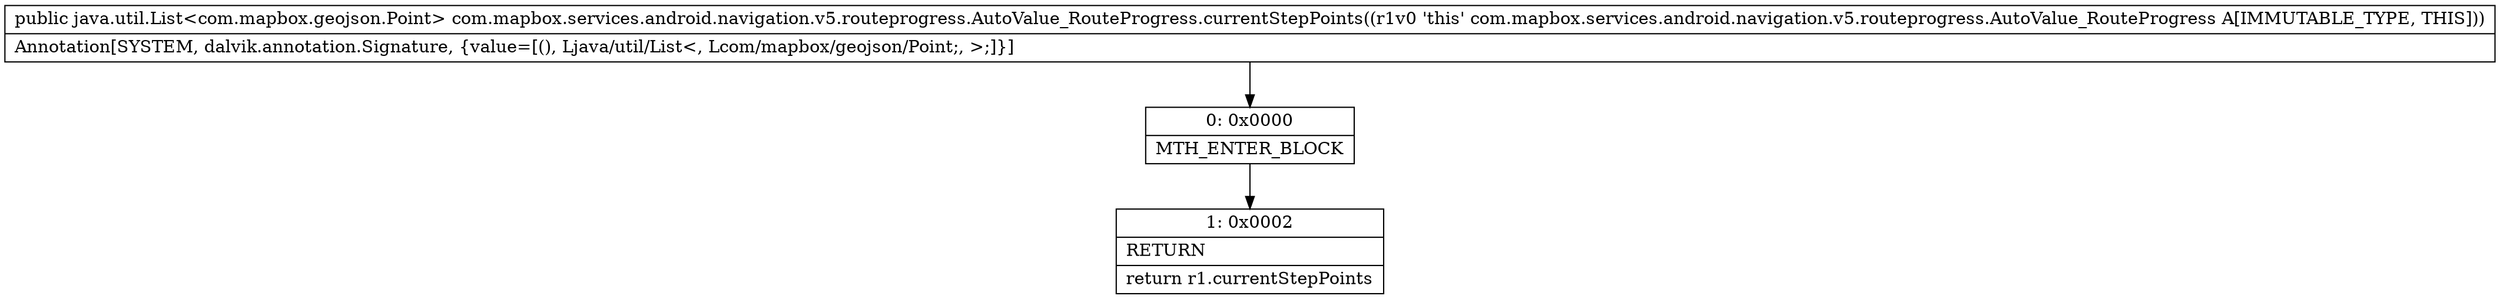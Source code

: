 digraph "CFG forcom.mapbox.services.android.navigation.v5.routeprogress.AutoValue_RouteProgress.currentStepPoints()Ljava\/util\/List;" {
Node_0 [shape=record,label="{0\:\ 0x0000|MTH_ENTER_BLOCK\l}"];
Node_1 [shape=record,label="{1\:\ 0x0002|RETURN\l|return r1.currentStepPoints\l}"];
MethodNode[shape=record,label="{public java.util.List\<com.mapbox.geojson.Point\> com.mapbox.services.android.navigation.v5.routeprogress.AutoValue_RouteProgress.currentStepPoints((r1v0 'this' com.mapbox.services.android.navigation.v5.routeprogress.AutoValue_RouteProgress A[IMMUTABLE_TYPE, THIS]))  | Annotation[SYSTEM, dalvik.annotation.Signature, \{value=[(), Ljava\/util\/List\<, Lcom\/mapbox\/geojson\/Point;, \>;]\}]\l}"];
MethodNode -> Node_0;
Node_0 -> Node_1;
}

